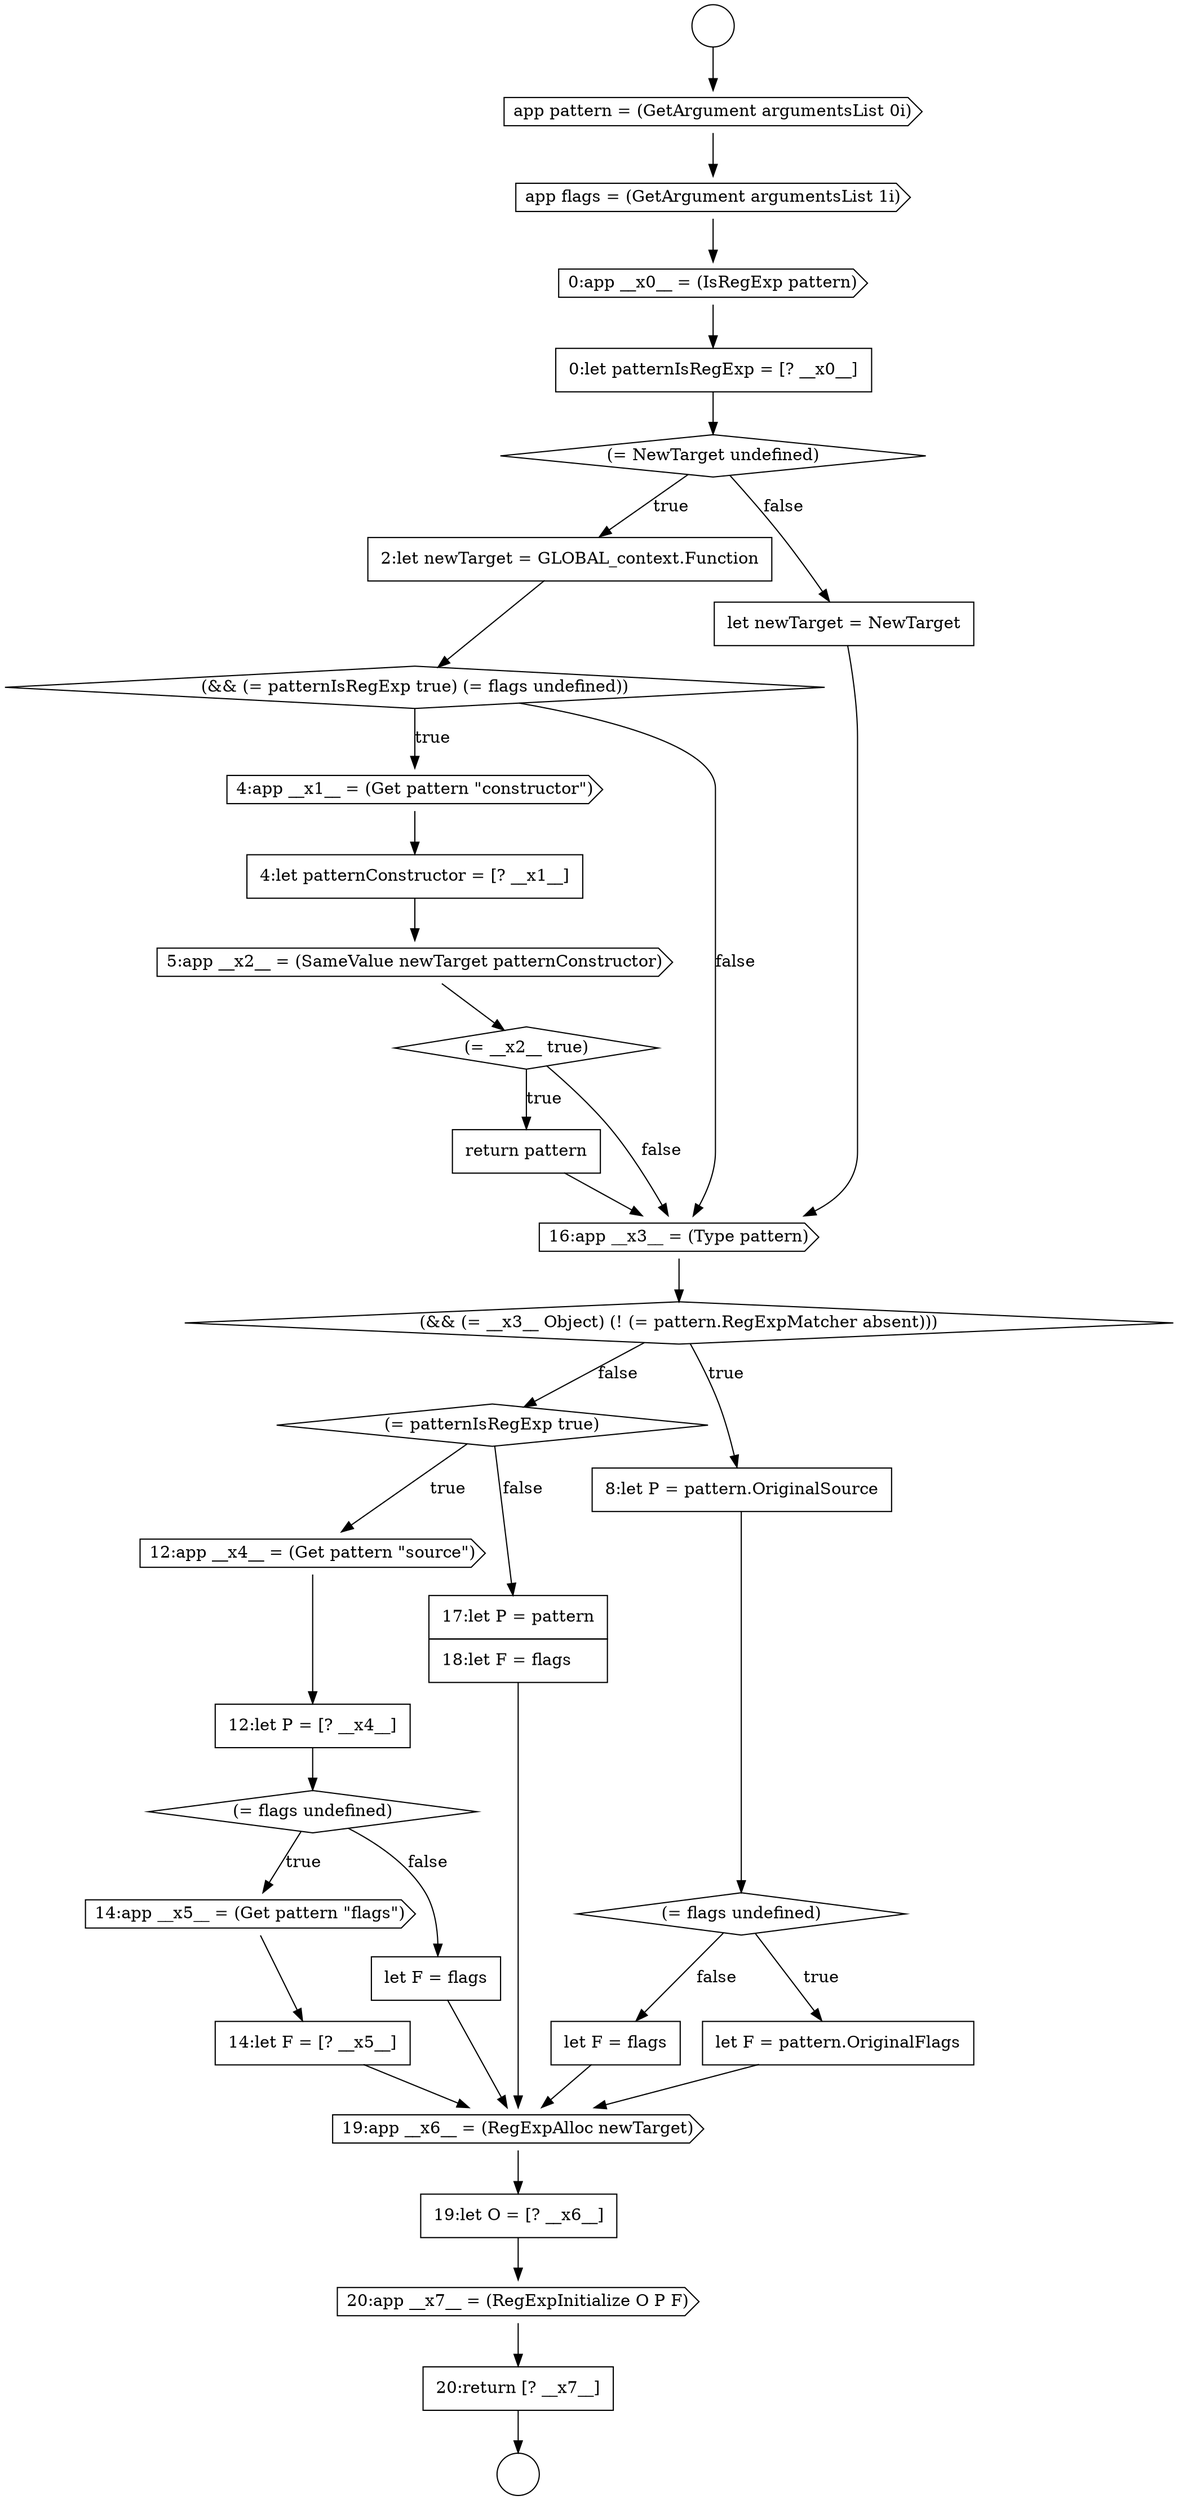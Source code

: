 digraph {
  node13783 [shape=cds, label=<<font color="black">4:app __x1__ = (Get pattern &quot;constructor&quot;)</font>> color="black" fillcolor="white" style=filled]
  node13796 [shape=cds, label=<<font color="black">12:app __x4__ = (Get pattern &quot;source&quot;)</font>> color="black" fillcolor="white" style=filled]
  node13779 [shape=none, margin=0, label=<<font color="black">
    <table border="0" cellborder="1" cellspacing="0" cellpadding="10">
      <tr><td align="left">0:let patternIsRegExp = [? __x0__]</td></tr>
    </table>
  </font>> color="black" fillcolor="white" style=filled]
  node13800 [shape=none, margin=0, label=<<font color="black">
    <table border="0" cellborder="1" cellspacing="0" cellpadding="10">
      <tr><td align="left">14:let F = [? __x5__]</td></tr>
    </table>
  </font>> color="black" fillcolor="white" style=filled]
  node13795 [shape=diamond, label=<<font color="black">(= patternIsRegExp true)</font>> color="black" fillcolor="white" style=filled]
  node13798 [shape=diamond, label=<<font color="black">(= flags undefined)</font>> color="black" fillcolor="white" style=filled]
  node13794 [shape=none, margin=0, label=<<font color="black">
    <table border="0" cellborder="1" cellspacing="0" cellpadding="10">
      <tr><td align="left">let F = flags</td></tr>
    </table>
  </font>> color="black" fillcolor="white" style=filled]
  node13777 [shape=cds, label=<<font color="black">app flags = (GetArgument argumentsList 1i)</font>> color="black" fillcolor="white" style=filled]
  node13806 [shape=none, margin=0, label=<<font color="black">
    <table border="0" cellborder="1" cellspacing="0" cellpadding="10">
      <tr><td align="left">20:return [? __x7__]</td></tr>
    </table>
  </font>> color="black" fillcolor="white" style=filled]
  node13781 [shape=none, margin=0, label=<<font color="black">
    <table border="0" cellborder="1" cellspacing="0" cellpadding="10">
      <tr><td align="left">2:let newTarget = GLOBAL_context.Function</td></tr>
    </table>
  </font>> color="black" fillcolor="white" style=filled]
  node13775 [shape=circle label=" " color="black" fillcolor="white" style=filled]
  node13787 [shape=none, margin=0, label=<<font color="black">
    <table border="0" cellborder="1" cellspacing="0" cellpadding="10">
      <tr><td align="left">return pattern</td></tr>
    </table>
  </font>> color="black" fillcolor="white" style=filled]
  node13802 [shape=none, margin=0, label=<<font color="black">
    <table border="0" cellborder="1" cellspacing="0" cellpadding="10">
      <tr><td align="left">17:let P = pattern</td></tr>
      <tr><td align="left">18:let F = flags</td></tr>
    </table>
  </font>> color="black" fillcolor="white" style=filled]
  node13803 [shape=cds, label=<<font color="black">19:app __x6__ = (RegExpAlloc newTarget)</font>> color="black" fillcolor="white" style=filled]
  node13776 [shape=cds, label=<<font color="black">app pattern = (GetArgument argumentsList 0i)</font>> color="black" fillcolor="white" style=filled]
  node13788 [shape=none, margin=0, label=<<font color="black">
    <table border="0" cellborder="1" cellspacing="0" cellpadding="10">
      <tr><td align="left">let newTarget = NewTarget</td></tr>
    </table>
  </font>> color="black" fillcolor="white" style=filled]
  node13786 [shape=diamond, label=<<font color="black">(= __x2__ true)</font>> color="black" fillcolor="white" style=filled]
  node13778 [shape=cds, label=<<font color="black">0:app __x0__ = (IsRegExp pattern)</font>> color="black" fillcolor="white" style=filled]
  node13799 [shape=cds, label=<<font color="black">14:app __x5__ = (Get pattern &quot;flags&quot;)</font>> color="black" fillcolor="white" style=filled]
  node13789 [shape=cds, label=<<font color="black">16:app __x3__ = (Type pattern)</font>> color="black" fillcolor="white" style=filled]
  node13782 [shape=diamond, label=<<font color="black">(&amp;&amp; (= patternIsRegExp true) (= flags undefined))</font>> color="black" fillcolor="white" style=filled]
  node13790 [shape=diamond, label=<<font color="black">(&amp;&amp; (= __x3__ Object) (! (= pattern.RegExpMatcher absent)))</font>> color="black" fillcolor="white" style=filled]
  node13805 [shape=cds, label=<<font color="black">20:app __x7__ = (RegExpInitialize O P F)</font>> color="black" fillcolor="white" style=filled]
  node13804 [shape=none, margin=0, label=<<font color="black">
    <table border="0" cellborder="1" cellspacing="0" cellpadding="10">
      <tr><td align="left">19:let O = [? __x6__]</td></tr>
    </table>
  </font>> color="black" fillcolor="white" style=filled]
  node13801 [shape=none, margin=0, label=<<font color="black">
    <table border="0" cellborder="1" cellspacing="0" cellpadding="10">
      <tr><td align="left">let F = flags</td></tr>
    </table>
  </font>> color="black" fillcolor="white" style=filled]
  node13791 [shape=none, margin=0, label=<<font color="black">
    <table border="0" cellborder="1" cellspacing="0" cellpadding="10">
      <tr><td align="left">8:let P = pattern.OriginalSource</td></tr>
    </table>
  </font>> color="black" fillcolor="white" style=filled]
  node13774 [shape=circle label=" " color="black" fillcolor="white" style=filled]
  node13784 [shape=none, margin=0, label=<<font color="black">
    <table border="0" cellborder="1" cellspacing="0" cellpadding="10">
      <tr><td align="left">4:let patternConstructor = [? __x1__]</td></tr>
    </table>
  </font>> color="black" fillcolor="white" style=filled]
  node13797 [shape=none, margin=0, label=<<font color="black">
    <table border="0" cellborder="1" cellspacing="0" cellpadding="10">
      <tr><td align="left">12:let P = [? __x4__]</td></tr>
    </table>
  </font>> color="black" fillcolor="white" style=filled]
  node13780 [shape=diamond, label=<<font color="black">(= NewTarget undefined)</font>> color="black" fillcolor="white" style=filled]
  node13793 [shape=none, margin=0, label=<<font color="black">
    <table border="0" cellborder="1" cellspacing="0" cellpadding="10">
      <tr><td align="left">let F = pattern.OriginalFlags</td></tr>
    </table>
  </font>> color="black" fillcolor="white" style=filled]
  node13792 [shape=diamond, label=<<font color="black">(= flags undefined)</font>> color="black" fillcolor="white" style=filled]
  node13785 [shape=cds, label=<<font color="black">5:app __x2__ = (SameValue newTarget patternConstructor)</font>> color="black" fillcolor="white" style=filled]
  node13803 -> node13804 [ color="black"]
  node13777 -> node13778 [ color="black"]
  node13787 -> node13789 [ color="black"]
  node13778 -> node13779 [ color="black"]
  node13782 -> node13783 [label=<<font color="black">true</font>> color="black"]
  node13782 -> node13789 [label=<<font color="black">false</font>> color="black"]
  node13792 -> node13793 [label=<<font color="black">true</font>> color="black"]
  node13792 -> node13794 [label=<<font color="black">false</font>> color="black"]
  node13781 -> node13782 [ color="black"]
  node13796 -> node13797 [ color="black"]
  node13788 -> node13789 [ color="black"]
  node13804 -> node13805 [ color="black"]
  node13795 -> node13796 [label=<<font color="black">true</font>> color="black"]
  node13795 -> node13802 [label=<<font color="black">false</font>> color="black"]
  node13798 -> node13799 [label=<<font color="black">true</font>> color="black"]
  node13798 -> node13801 [label=<<font color="black">false</font>> color="black"]
  node13786 -> node13787 [label=<<font color="black">true</font>> color="black"]
  node13786 -> node13789 [label=<<font color="black">false</font>> color="black"]
  node13783 -> node13784 [ color="black"]
  node13793 -> node13803 [ color="black"]
  node13799 -> node13800 [ color="black"]
  node13789 -> node13790 [ color="black"]
  node13806 -> node13775 [ color="black"]
  node13797 -> node13798 [ color="black"]
  node13791 -> node13792 [ color="black"]
  node13790 -> node13791 [label=<<font color="black">true</font>> color="black"]
  node13790 -> node13795 [label=<<font color="black">false</font>> color="black"]
  node13774 -> node13776 [ color="black"]
  node13784 -> node13785 [ color="black"]
  node13801 -> node13803 [ color="black"]
  node13802 -> node13803 [ color="black"]
  node13805 -> node13806 [ color="black"]
  node13794 -> node13803 [ color="black"]
  node13779 -> node13780 [ color="black"]
  node13780 -> node13781 [label=<<font color="black">true</font>> color="black"]
  node13780 -> node13788 [label=<<font color="black">false</font>> color="black"]
  node13800 -> node13803 [ color="black"]
  node13785 -> node13786 [ color="black"]
  node13776 -> node13777 [ color="black"]
}
